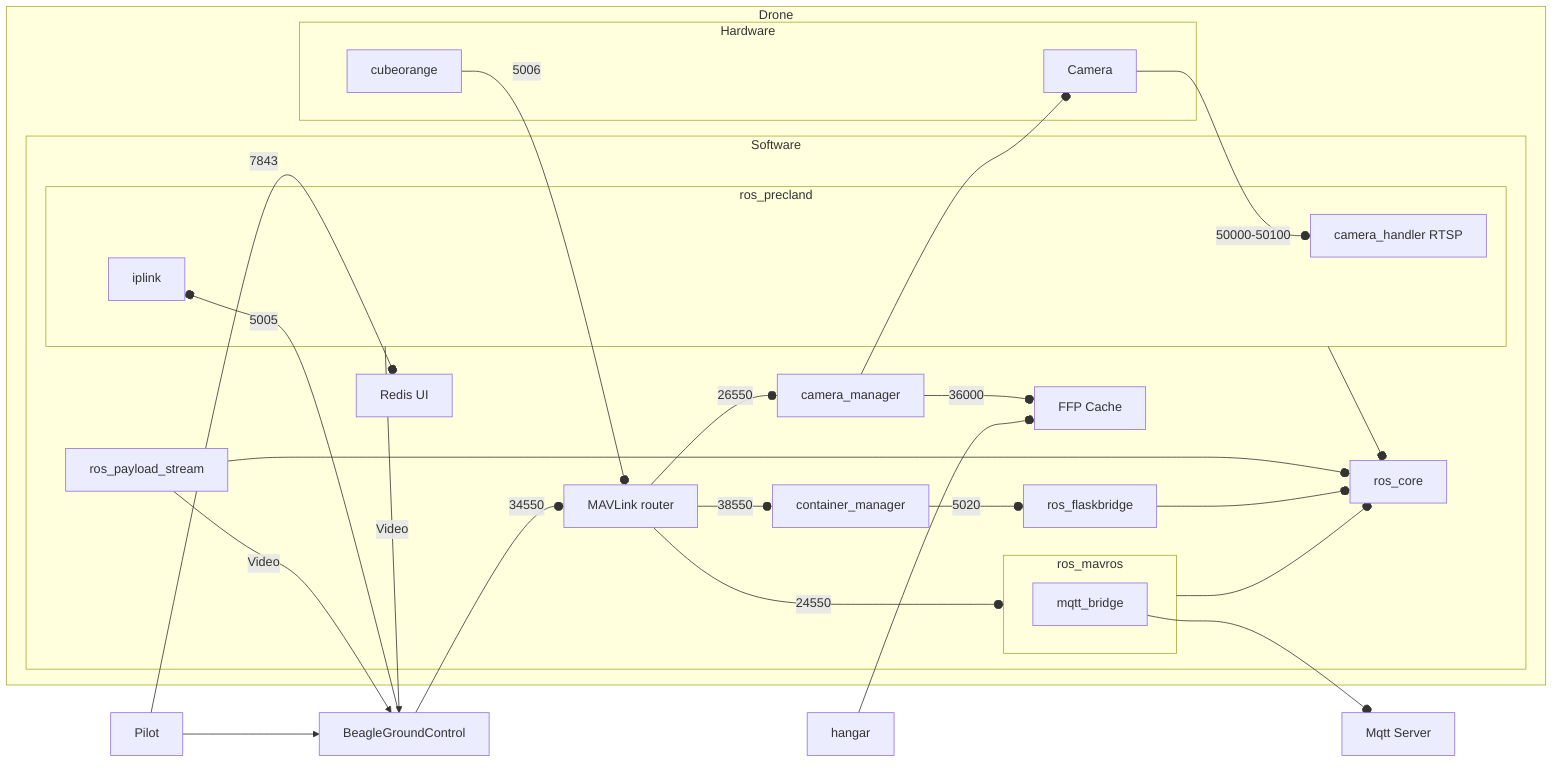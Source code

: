 graph LR
    hangar
    mqtt[Mqtt Server]
    subgraph Drone
        subgraph Hardware
            camera[Camera]
            cube[cubeorange]
        end
        subgraph Software
            ffp[FFP Cache]
            redis_ui[Redis UI]
            router[MAVLink router]
            router -- 26550 --o camera_manager
            cube -- 5006 --o router
            router -- 24550 --o ros_mavros
            router -- 38550 --o container_manager
            container_manager -- 5020 --o ros_flaskbridge
            subgraph ros_precland
                iplink[iplink]
                camera_handler[camera_handler RTSP]
            end
            ros_precland --o ros_core
            ros_payload_stream --o ros_core
            ros_flaskbridge --o ros_core
            subgraph ros_mavros
                mqtt_bridge
            end
            ros_mavros --o ros_core
            camera_manager --o camera
            camera_manager -- 36000 --o ffp
        end
    end
    bgc[BeagleGroundControl]
    bgc -- 34550 --o router
    bgc -- 5005 --o iplink
    Pilot --> bgc
    Pilot -- 7843 --o redis_ui
    ros_precland -- Video --> bgc
    ros_payload_stream -- Video --> bgc
    mqtt_bridge --o mqtt
    camera -- 50000-50100 --o camera_handler

    hangar --o ffp